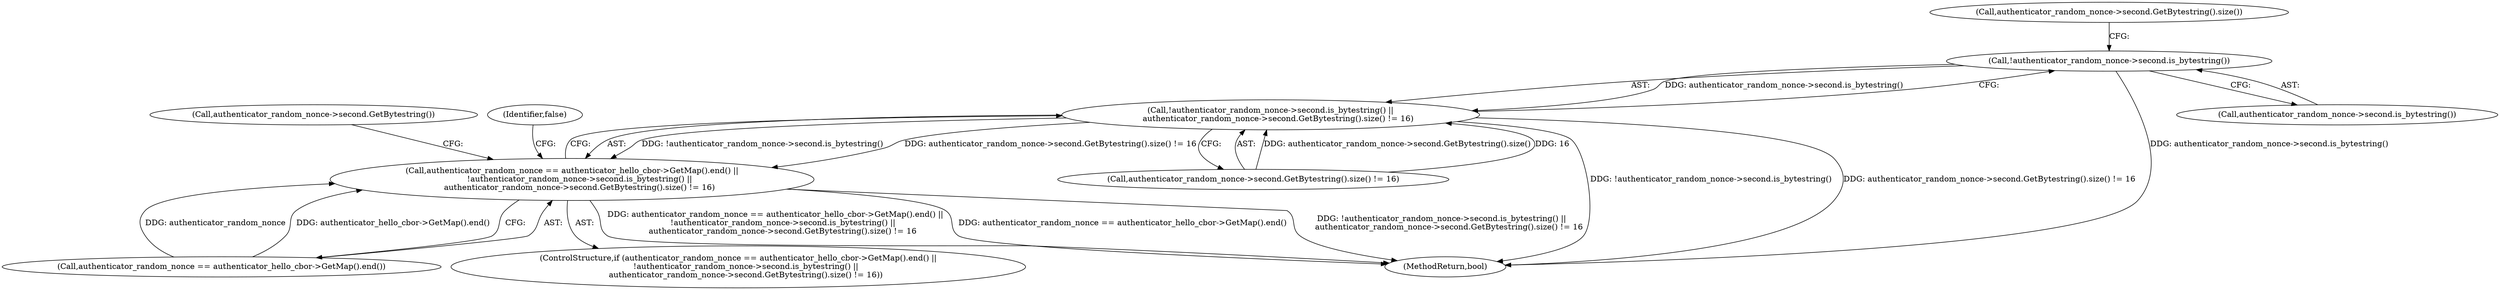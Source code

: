 digraph "0_Chrome_9cfe470d793da6e09b966d435c8fa2ba1625d5fe_0@API" {
"1000185" [label="(Call,!authenticator_random_nonce->second.is_bytestring())"];
"1000184" [label="(Call,!authenticator_random_nonce->second.is_bytestring() ||\n      authenticator_random_nonce->second.GetBytestring().size() != 16)"];
"1000180" [label="(Call,authenticator_random_nonce == authenticator_hello_cbor->GetMap().end() ||\n      !authenticator_random_nonce->second.is_bytestring() ||\n      authenticator_random_nonce->second.GetBytestring().size() != 16)"];
"1000188" [label="(Call,authenticator_random_nonce->second.GetBytestring().size())"];
"1000179" [label="(ControlStructure,if (authenticator_random_nonce == authenticator_hello_cbor->GetMap().end() ||\n      !authenticator_random_nonce->second.is_bytestring() ||\n      authenticator_random_nonce->second.GetBytestring().size() != 16))"];
"1000187" [label="(Call,authenticator_random_nonce->second.GetBytestring().size() != 16)"];
"1000199" [label="(MethodReturn,bool)"];
"1000180" [label="(Call,authenticator_random_nonce == authenticator_hello_cbor->GetMap().end() ||\n      !authenticator_random_nonce->second.is_bytestring() ||\n      authenticator_random_nonce->second.GetBytestring().size() != 16)"];
"1000192" [label="(Identifier,false)"];
"1000195" [label="(Call,authenticator_random_nonce->second.GetBytestring())"];
"1000184" [label="(Call,!authenticator_random_nonce->second.is_bytestring() ||\n      authenticator_random_nonce->second.GetBytestring().size() != 16)"];
"1000186" [label="(Call,authenticator_random_nonce->second.is_bytestring())"];
"1000185" [label="(Call,!authenticator_random_nonce->second.is_bytestring())"];
"1000181" [label="(Call,authenticator_random_nonce == authenticator_hello_cbor->GetMap().end())"];
"1000185" -> "1000184"  [label="AST: "];
"1000185" -> "1000186"  [label="CFG: "];
"1000186" -> "1000185"  [label="AST: "];
"1000188" -> "1000185"  [label="CFG: "];
"1000184" -> "1000185"  [label="CFG: "];
"1000185" -> "1000199"  [label="DDG: authenticator_random_nonce->second.is_bytestring()"];
"1000185" -> "1000184"  [label="DDG: authenticator_random_nonce->second.is_bytestring()"];
"1000184" -> "1000180"  [label="AST: "];
"1000184" -> "1000187"  [label="CFG: "];
"1000187" -> "1000184"  [label="AST: "];
"1000180" -> "1000184"  [label="CFG: "];
"1000184" -> "1000199"  [label="DDG: !authenticator_random_nonce->second.is_bytestring()"];
"1000184" -> "1000199"  [label="DDG: authenticator_random_nonce->second.GetBytestring().size() != 16"];
"1000184" -> "1000180"  [label="DDG: !authenticator_random_nonce->second.is_bytestring()"];
"1000184" -> "1000180"  [label="DDG: authenticator_random_nonce->second.GetBytestring().size() != 16"];
"1000187" -> "1000184"  [label="DDG: authenticator_random_nonce->second.GetBytestring().size()"];
"1000187" -> "1000184"  [label="DDG: 16"];
"1000180" -> "1000179"  [label="AST: "];
"1000180" -> "1000181"  [label="CFG: "];
"1000181" -> "1000180"  [label="AST: "];
"1000192" -> "1000180"  [label="CFG: "];
"1000195" -> "1000180"  [label="CFG: "];
"1000180" -> "1000199"  [label="DDG: authenticator_random_nonce == authenticator_hello_cbor->GetMap().end()"];
"1000180" -> "1000199"  [label="DDG: !authenticator_random_nonce->second.is_bytestring() ||\n      authenticator_random_nonce->second.GetBytestring().size() != 16"];
"1000180" -> "1000199"  [label="DDG: authenticator_random_nonce == authenticator_hello_cbor->GetMap().end() ||\n      !authenticator_random_nonce->second.is_bytestring() ||\n      authenticator_random_nonce->second.GetBytestring().size() != 16"];
"1000181" -> "1000180"  [label="DDG: authenticator_random_nonce"];
"1000181" -> "1000180"  [label="DDG: authenticator_hello_cbor->GetMap().end()"];
}
